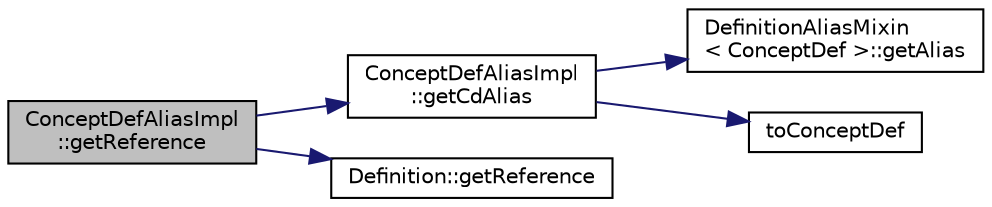 digraph "ConceptDefAliasImpl::getReference"
{
 // LATEX_PDF_SIZE
  edge [fontname="Helvetica",fontsize="10",labelfontname="Helvetica",labelfontsize="10"];
  node [fontname="Helvetica",fontsize="10",shape=record];
  rankdir="LR";
  Node1 [label="ConceptDefAliasImpl\l::getReference",height=0.2,width=0.4,color="black", fillcolor="grey75", style="filled", fontcolor="black",tooltip=" "];
  Node1 -> Node2 [color="midnightblue",fontsize="10",style="solid",fontname="Helvetica"];
  Node2 [label="ConceptDefAliasImpl\l::getCdAlias",height=0.2,width=0.4,color="black", fillcolor="white", style="filled",URL="$classConceptDefAliasImpl.html#ab1feaee394182b5b6c31dc504e2bdd88",tooltip=" "];
  Node2 -> Node3 [color="midnightblue",fontsize="10",style="solid",fontname="Helvetica"];
  Node3 [label="DefinitionAliasMixin\l\< ConceptDef \>::getAlias",height=0.2,width=0.4,color="black", fillcolor="white", style="filled",URL="$classDefinitionAliasMixin.html#a69970921105b4e7d6aebca0b297a9393",tooltip=" "];
  Node2 -> Node4 [color="midnightblue",fontsize="10",style="solid",fontname="Helvetica"];
  Node4 [label="toConceptDef",height=0.2,width=0.4,color="black", fillcolor="white", style="filled",URL="$conceptdef_8cpp.html#a8aca54b155c35ee664b836f60a6f3af3",tooltip=" "];
  Node1 -> Node5 [color="midnightblue",fontsize="10",style="solid",fontname="Helvetica"];
  Node5 [label="Definition::getReference",height=0.2,width=0.4,color="black", fillcolor="white", style="filled",URL="$classDefinition.html#aab5f8631606d43a73f371833eb6425ee",tooltip=" "];
}
